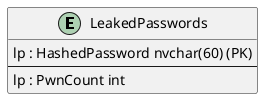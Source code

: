 @startuml LeakedPasswords

entity "LeakedPasswords" as lp {
    lp : HashedPassword nvchar(60) (PK)
    --
    lp : PwnCount int
}

@enduml